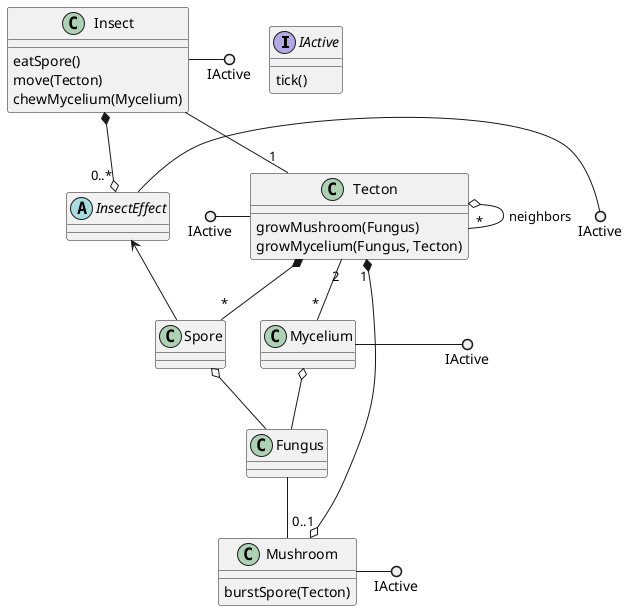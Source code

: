 @startuml classes
interface IActive
class Tecton
together {
    class Fungus
    class Mycelium
    class Mushroom
    class Spore
}
together {
    class Insect
    abstract InsectEffect
}

IActive : tick()

IActive ()- Tecton
IActive ()- Mushroom
IActive ()- Mycelium
IActive ()- Insect
IActive ()- InsectEffect


Tecton o-- "*" Tecton : neighbors
Tecton "2" -- "*" Mycelium
Tecton *-- "*" Spore
Tecton "1" *--o "0..1" Mushroom
Tecton : growMushroom(Fungus)
Tecton : growMycelium(Fungus, Tecton)

Mushroom : burstSpore(Tecton)

Mycelium o-- Fungus

Insect *--o "0..*" InsectEffect
Insect -- "1" Tecton
Insect : eatSpore()
Insect : move(Tecton)
Insect : chewMycelium(Mycelium)

Spore o-- Fungus

InsectEffect <-- Spore

Fungus -- Mushroom
@enduml